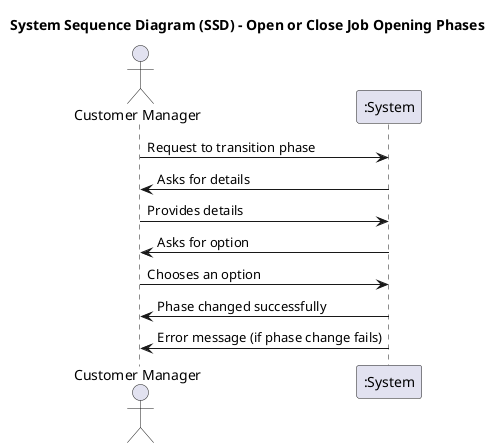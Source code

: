 @startuml

title System Sequence Diagram (SSD) - Open or Close Job Opening Phases

actor "Customer Manager" as CM
participant ":System" as S

CM -> S : Request to transition phase

S -> CM : Asks for details
CM -> S : Provides details

S -> CM : Asks for option
CM -> S : Chooses an option

S -> CM : Phase changed successfully
S -> CM : Error message (if phase change fails)

@enduml
